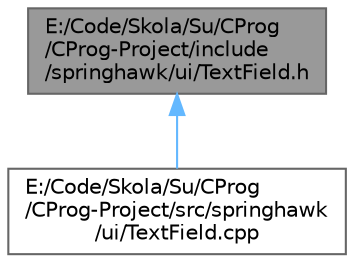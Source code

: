 digraph "E:/Code/Skola/Su/CProg/CProg-Project/include/springhawk/ui/TextField.h"
{
 // LATEX_PDF_SIZE
  bgcolor="transparent";
  edge [fontname=Helvetica,fontsize=10,labelfontname=Helvetica,labelfontsize=10];
  node [fontname=Helvetica,fontsize=10,shape=box,height=0.2,width=0.4];
  Node1 [id="Node000001",label="E:/Code/Skola/Su/CProg\l/CProg-Project/include\l/springhawk/ui/TextField.h",height=0.2,width=0.4,color="gray40", fillcolor="grey60", style="filled", fontcolor="black",tooltip=" "];
  Node1 -> Node2 [id="edge1_Node000001_Node000002",dir="back",color="steelblue1",style="solid",tooltip=" "];
  Node2 [id="Node000002",label="E:/Code/Skola/Su/CProg\l/CProg-Project/src/springhawk\l/ui/TextField.cpp",height=0.2,width=0.4,color="grey40", fillcolor="white", style="filled",URL="$_text_field_8cpp.html",tooltip=" "];
}
